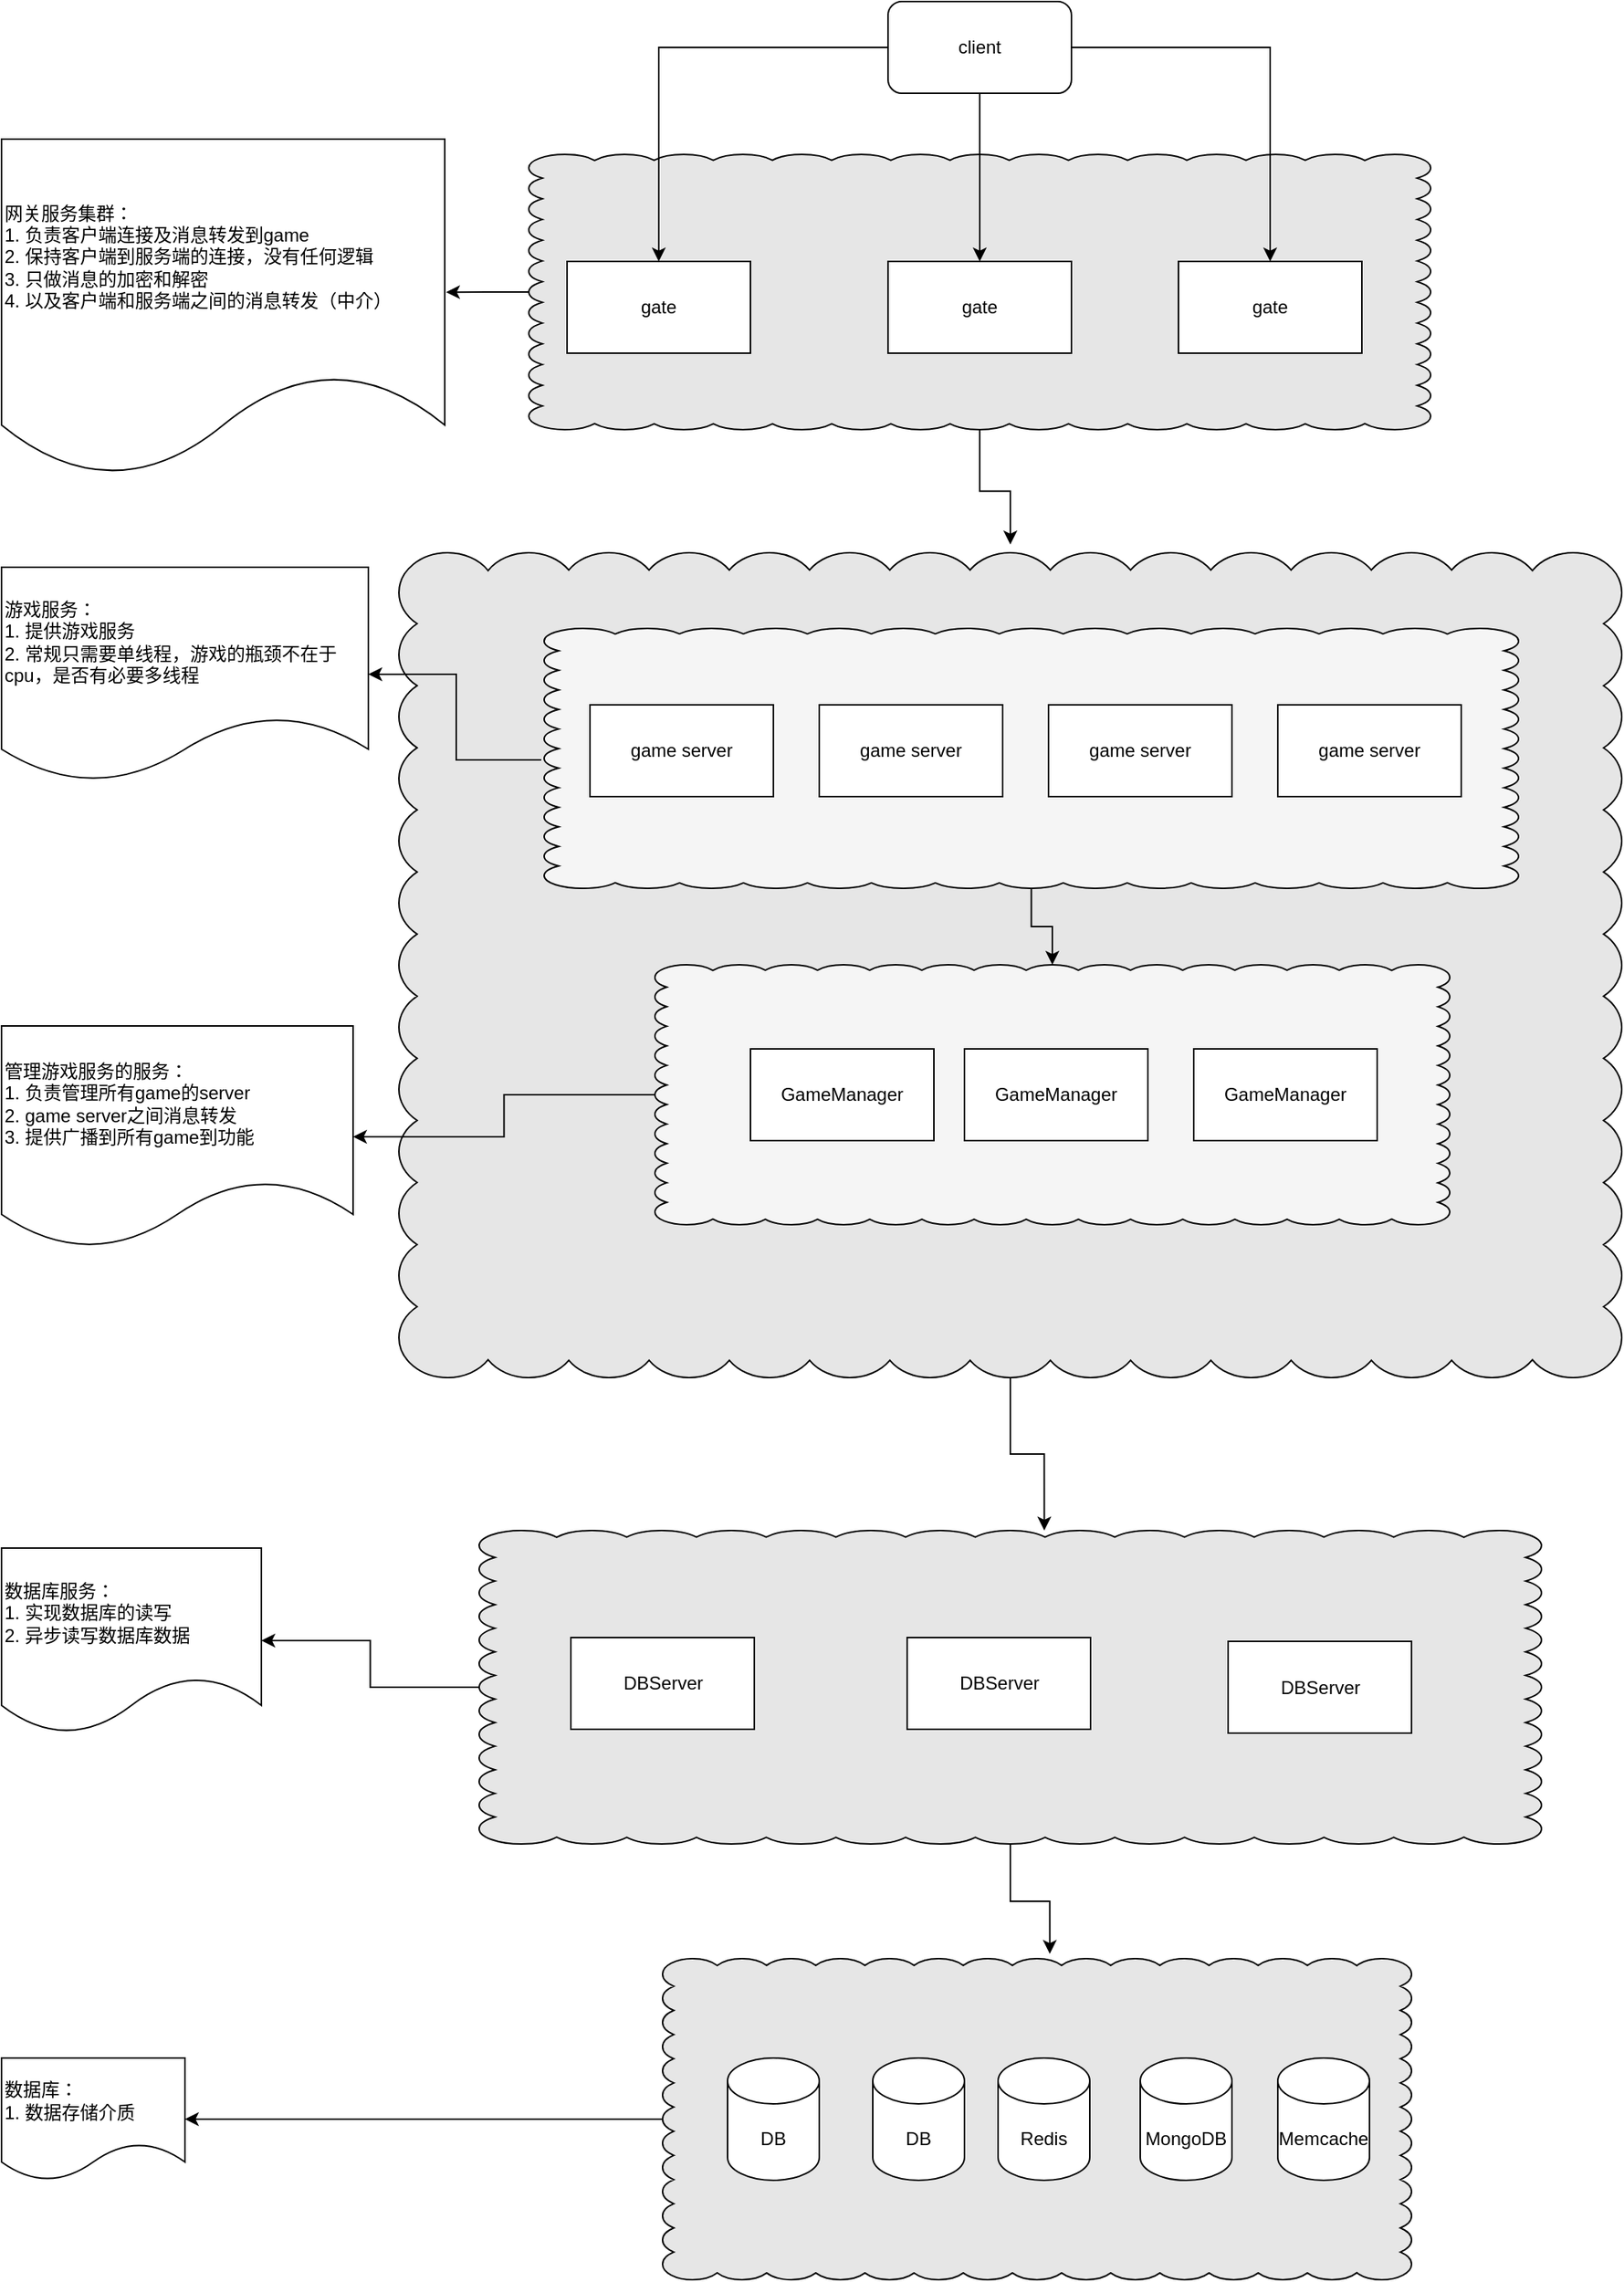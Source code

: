 <mxfile version="20.0.4" type="github">
  <diagram id="45RmcQwW8viM3m_gwqca" name="Page-1">
    <mxGraphModel dx="2061" dy="825" grid="1" gridSize="10" guides="1" tooltips="1" connect="1" arrows="1" fold="1" page="1" pageScale="1" pageWidth="827" pageHeight="1169" math="0" shadow="0">
      <root>
        <mxCell id="0" />
        <mxCell id="1" parent="0" />
        <mxCell id="rf_tWpSHwQ17WiCS_95F-60" value="" style="edgeStyle=orthogonalEdgeStyle;rounded=0;orthogonalLoop=1;jettySize=auto;html=1;" edge="1" parent="1" source="rf_tWpSHwQ17WiCS_95F-34" target="rf_tWpSHwQ17WiCS_95F-59">
          <mxGeometry relative="1" as="geometry" />
        </mxCell>
        <mxCell id="rf_tWpSHwQ17WiCS_95F-34" value="" style="whiteSpace=wrap;html=1;shape=mxgraph.basic.cloud_rect;labelBackgroundColor=none;fillColor=#E6E6E6;" vertex="1" parent="1">
          <mxGeometry x="242.5" y="1320" width="490" height="210" as="geometry" />
        </mxCell>
        <mxCell id="rf_tWpSHwQ17WiCS_95F-45" style="edgeStyle=orthogonalEdgeStyle;rounded=0;orthogonalLoop=1;jettySize=auto;html=1;entryX=0.532;entryY=0;entryDx=0;entryDy=0;entryPerimeter=0;" edge="1" parent="1" source="rf_tWpSHwQ17WiCS_95F-23" target="rf_tWpSHwQ17WiCS_95F-41">
          <mxGeometry relative="1" as="geometry" />
        </mxCell>
        <mxCell id="rf_tWpSHwQ17WiCS_95F-52" style="edgeStyle=orthogonalEdgeStyle;rounded=0;orthogonalLoop=1;jettySize=auto;html=1;entryX=0.479;entryY=0.005;entryDx=0;entryDy=0;entryPerimeter=0;" edge="1" parent="1" source="rf_tWpSHwQ17WiCS_95F-23" target="rf_tWpSHwQ17WiCS_95F-47">
          <mxGeometry relative="1" as="geometry">
            <Array as="points">
              <mxPoint x="300" y="688" />
              <mxPoint x="159" y="688" />
            </Array>
          </mxGeometry>
        </mxCell>
        <mxCell id="rf_tWpSHwQ17WiCS_95F-23" value="" style="whiteSpace=wrap;html=1;shape=mxgraph.basic.cloud_rect;labelBackgroundColor=none;fillColor=#E6E6E6;" vertex="1" parent="1">
          <mxGeometry x="70" y="400.5" width="800" height="539.5" as="geometry" />
        </mxCell>
        <mxCell id="rf_tWpSHwQ17WiCS_95F-22" style="edgeStyle=orthogonalEdgeStyle;rounded=0;orthogonalLoop=1;jettySize=auto;html=1;entryX=0.5;entryY=-0.01;entryDx=0;entryDy=0;entryPerimeter=0;" edge="1" parent="1" source="rf_tWpSHwQ17WiCS_95F-21" target="rf_tWpSHwQ17WiCS_95F-23">
          <mxGeometry relative="1" as="geometry">
            <mxPoint x="450" y="390" as="targetPoint" />
          </mxGeometry>
        </mxCell>
        <mxCell id="rf_tWpSHwQ17WiCS_95F-24" style="edgeStyle=orthogonalEdgeStyle;rounded=0;orthogonalLoop=1;jettySize=auto;html=1;entryX=1.003;entryY=0.455;entryDx=0;entryDy=0;entryPerimeter=0;" edge="1" parent="1" source="rf_tWpSHwQ17WiCS_95F-21" target="rf_tWpSHwQ17WiCS_95F-9">
          <mxGeometry relative="1" as="geometry" />
        </mxCell>
        <mxCell id="rf_tWpSHwQ17WiCS_95F-21" value="" style="whiteSpace=wrap;html=1;shape=mxgraph.basic.cloud_rect;labelBackgroundColor=none;fillColor=#E6E6E6;" vertex="1" parent="1">
          <mxGeometry x="155" y="140" width="590" height="180" as="geometry" />
        </mxCell>
        <mxCell id="rf_tWpSHwQ17WiCS_95F-7" style="edgeStyle=orthogonalEdgeStyle;rounded=0;orthogonalLoop=1;jettySize=auto;html=1;" edge="1" parent="1" source="rf_tWpSHwQ17WiCS_95F-2" target="rf_tWpSHwQ17WiCS_95F-3">
          <mxGeometry relative="1" as="geometry" />
        </mxCell>
        <mxCell id="rf_tWpSHwQ17WiCS_95F-8" style="edgeStyle=orthogonalEdgeStyle;rounded=0;orthogonalLoop=1;jettySize=auto;html=1;entryX=0.5;entryY=0;entryDx=0;entryDy=0;" edge="1" parent="1" source="rf_tWpSHwQ17WiCS_95F-2" target="rf_tWpSHwQ17WiCS_95F-5">
          <mxGeometry relative="1" as="geometry" />
        </mxCell>
        <mxCell id="rf_tWpSHwQ17WiCS_95F-26" style="edgeStyle=orthogonalEdgeStyle;rounded=0;orthogonalLoop=1;jettySize=auto;html=1;" edge="1" parent="1" source="rf_tWpSHwQ17WiCS_95F-2" target="rf_tWpSHwQ17WiCS_95F-4">
          <mxGeometry relative="1" as="geometry" />
        </mxCell>
        <mxCell id="rf_tWpSHwQ17WiCS_95F-2" value="client" style="rounded=1;whiteSpace=wrap;html=1;" vertex="1" parent="1">
          <mxGeometry x="390" y="40" width="120" height="60" as="geometry" />
        </mxCell>
        <mxCell id="rf_tWpSHwQ17WiCS_95F-3" value="gate" style="rounded=0;whiteSpace=wrap;html=1;" vertex="1" parent="1">
          <mxGeometry x="180" y="210" width="120" height="60" as="geometry" />
        </mxCell>
        <mxCell id="rf_tWpSHwQ17WiCS_95F-4" value="gate" style="rounded=0;whiteSpace=wrap;html=1;" vertex="1" parent="1">
          <mxGeometry x="390" y="210" width="120" height="60" as="geometry" />
        </mxCell>
        <mxCell id="rf_tWpSHwQ17WiCS_95F-5" value="gate" style="rounded=0;whiteSpace=wrap;html=1;" vertex="1" parent="1">
          <mxGeometry x="580" y="210" width="120" height="60" as="geometry" />
        </mxCell>
        <mxCell id="rf_tWpSHwQ17WiCS_95F-9" value="网关服务集群：&lt;br&gt;1. 负责客户端连接及消息转发到game&lt;br&gt;2. 保持客户端到服务端的连接，没有任何逻辑&lt;br&gt;3. 只做消息的加密和解密&lt;br&gt;&lt;div style=&quot;&quot;&gt;&lt;span style=&quot;background-color: initial;&quot;&gt;4. 以及客户端和服务端之间的消息转发（中介）&lt;/span&gt;&lt;/div&gt;" style="shape=document;whiteSpace=wrap;html=1;boundedLbl=1;rounded=0;align=left;" vertex="1" parent="1">
          <mxGeometry x="-190" y="130" width="290" height="220" as="geometry" />
        </mxCell>
        <mxCell id="rf_tWpSHwQ17WiCS_95F-12" value="游戏服务：&lt;br&gt;1. 提供游戏服务&lt;br&gt;2. 常规只需要单线程，游戏的瓶颈不在于cpu，是否有必要多线程" style="shape=document;whiteSpace=wrap;html=1;boundedLbl=1;rounded=0;align=left;" vertex="1" parent="1">
          <mxGeometry x="-190" y="410" width="240" height="140" as="geometry" />
        </mxCell>
        <mxCell id="rf_tWpSHwQ17WiCS_95F-29" value="DB" style="shape=cylinder3;whiteSpace=wrap;html=1;boundedLbl=1;backgroundOutline=1;size=15;labelBackgroundColor=none;fillColor=#FFFFFF;" vertex="1" parent="1">
          <mxGeometry x="285" y="1385" width="60" height="80" as="geometry" />
        </mxCell>
        <mxCell id="rf_tWpSHwQ17WiCS_95F-30" value="DB" style="shape=cylinder3;whiteSpace=wrap;html=1;boundedLbl=1;backgroundOutline=1;size=15;labelBackgroundColor=none;fillColor=#FFFFFF;" vertex="1" parent="1">
          <mxGeometry x="380" y="1385" width="60" height="80" as="geometry" />
        </mxCell>
        <mxCell id="rf_tWpSHwQ17WiCS_95F-31" value="Redis" style="shape=cylinder3;whiteSpace=wrap;html=1;boundedLbl=1;backgroundOutline=1;size=15;labelBackgroundColor=none;fillColor=#FFFFFF;" vertex="1" parent="1">
          <mxGeometry x="462" y="1385" width="60" height="80" as="geometry" />
        </mxCell>
        <mxCell id="rf_tWpSHwQ17WiCS_95F-32" value="MongoDB" style="shape=cylinder3;whiteSpace=wrap;html=1;boundedLbl=1;backgroundOutline=1;size=15;labelBackgroundColor=none;fillColor=#FFFFFF;" vertex="1" parent="1">
          <mxGeometry x="555" y="1385" width="60" height="80" as="geometry" />
        </mxCell>
        <mxCell id="rf_tWpSHwQ17WiCS_95F-33" value="Memcache" style="shape=cylinder3;whiteSpace=wrap;html=1;boundedLbl=1;backgroundOutline=1;size=15;labelBackgroundColor=none;fillColor=#FFFFFF;" vertex="1" parent="1">
          <mxGeometry x="645" y="1385" width="60" height="80" as="geometry" />
        </mxCell>
        <mxCell id="rf_tWpSHwQ17WiCS_95F-46" style="edgeStyle=orthogonalEdgeStyle;rounded=0;orthogonalLoop=1;jettySize=auto;html=1;entryX=0.517;entryY=-0.015;entryDx=0;entryDy=0;entryPerimeter=0;" edge="1" parent="1" source="rf_tWpSHwQ17WiCS_95F-41" target="rf_tWpSHwQ17WiCS_95F-34">
          <mxGeometry relative="1" as="geometry" />
        </mxCell>
        <mxCell id="rf_tWpSHwQ17WiCS_95F-58" value="" style="edgeStyle=orthogonalEdgeStyle;rounded=0;orthogonalLoop=1;jettySize=auto;html=1;" edge="1" parent="1" source="rf_tWpSHwQ17WiCS_95F-41" target="rf_tWpSHwQ17WiCS_95F-57">
          <mxGeometry relative="1" as="geometry" />
        </mxCell>
        <mxCell id="rf_tWpSHwQ17WiCS_95F-41" value="" style="whiteSpace=wrap;html=1;shape=mxgraph.basic.cloud_rect;labelBackgroundColor=none;fillColor=#E6E6E6;" vertex="1" parent="1">
          <mxGeometry x="122.5" y="1040" width="695" height="205" as="geometry" />
        </mxCell>
        <mxCell id="rf_tWpSHwQ17WiCS_95F-42" value="DBServer" style="rounded=0;whiteSpace=wrap;html=1;labelBackgroundColor=none;fillColor=#FFFFFF;" vertex="1" parent="1">
          <mxGeometry x="182.5" y="1110" width="120" height="60" as="geometry" />
        </mxCell>
        <mxCell id="rf_tWpSHwQ17WiCS_95F-43" value="DBServer" style="rounded=0;whiteSpace=wrap;html=1;labelBackgroundColor=none;fillColor=#FFFFFF;" vertex="1" parent="1">
          <mxGeometry x="402.5" y="1110" width="120" height="60" as="geometry" />
        </mxCell>
        <mxCell id="rf_tWpSHwQ17WiCS_95F-44" value="DBServer" style="rounded=0;whiteSpace=wrap;html=1;labelBackgroundColor=none;fillColor=#FFFFFF;" vertex="1" parent="1">
          <mxGeometry x="612.5" y="1112.5" width="120" height="60" as="geometry" />
        </mxCell>
        <mxCell id="rf_tWpSHwQ17WiCS_95F-56" value="" style="edgeStyle=orthogonalEdgeStyle;rounded=0;orthogonalLoop=1;jettySize=auto;html=1;" edge="1" parent="1" source="rf_tWpSHwQ17WiCS_95F-47" target="rf_tWpSHwQ17WiCS_95F-55">
          <mxGeometry relative="1" as="geometry" />
        </mxCell>
        <mxCell id="rf_tWpSHwQ17WiCS_95F-47" value="" style="whiteSpace=wrap;html=1;shape=mxgraph.basic.cloud_rect;labelBackgroundColor=none;fillColor=#F5F5F5;" vertex="1" parent="1">
          <mxGeometry x="237.5" y="670" width="520" height="170" as="geometry" />
        </mxCell>
        <mxCell id="rf_tWpSHwQ17WiCS_95F-48" value="GameManager" style="rounded=0;whiteSpace=wrap;html=1;labelBackgroundColor=none;fillColor=#FFFFFF;" vertex="1" parent="1">
          <mxGeometry x="300" y="725" width="120" height="60" as="geometry" />
        </mxCell>
        <mxCell id="rf_tWpSHwQ17WiCS_95F-49" value="GameManager" style="rounded=0;whiteSpace=wrap;html=1;labelBackgroundColor=none;fillColor=#FFFFFF;" vertex="1" parent="1">
          <mxGeometry x="440" y="725" width="120" height="60" as="geometry" />
        </mxCell>
        <mxCell id="rf_tWpSHwQ17WiCS_95F-50" value="GameManager" style="rounded=0;whiteSpace=wrap;html=1;labelBackgroundColor=none;fillColor=#FFFFFF;" vertex="1" parent="1">
          <mxGeometry x="590" y="725" width="120" height="60" as="geometry" />
        </mxCell>
        <mxCell id="rf_tWpSHwQ17WiCS_95F-54" style="edgeStyle=orthogonalEdgeStyle;rounded=0;orthogonalLoop=1;jettySize=auto;html=1;" edge="1" parent="1" source="rf_tWpSHwQ17WiCS_95F-53" target="rf_tWpSHwQ17WiCS_95F-47">
          <mxGeometry relative="1" as="geometry" />
        </mxCell>
        <mxCell id="rf_tWpSHwQ17WiCS_95F-53" value="" style="whiteSpace=wrap;html=1;shape=mxgraph.basic.cloud_rect;labelBackgroundColor=none;fillColor=#F5F5F5;" vertex="1" parent="1">
          <mxGeometry x="165" y="450" width="637.5" height="170" as="geometry" />
        </mxCell>
        <mxCell id="rf_tWpSHwQ17WiCS_95F-11" value="game server" style="rounded=0;whiteSpace=wrap;html=1;" vertex="1" parent="1">
          <mxGeometry x="195" y="500" width="120" height="60" as="geometry" />
        </mxCell>
        <mxCell id="rf_tWpSHwQ17WiCS_95F-14" value="game server" style="rounded=0;whiteSpace=wrap;html=1;" vertex="1" parent="1">
          <mxGeometry x="345" y="500" width="120" height="60" as="geometry" />
        </mxCell>
        <mxCell id="rf_tWpSHwQ17WiCS_95F-15" value="game server" style="rounded=0;whiteSpace=wrap;html=1;" vertex="1" parent="1">
          <mxGeometry x="495" y="500" width="120" height="60" as="geometry" />
        </mxCell>
        <mxCell id="rf_tWpSHwQ17WiCS_95F-16" value="game server" style="rounded=0;whiteSpace=wrap;html=1;" vertex="1" parent="1">
          <mxGeometry x="645" y="500" width="120" height="60" as="geometry" />
        </mxCell>
        <mxCell id="rf_tWpSHwQ17WiCS_95F-25" value="" style="edgeStyle=orthogonalEdgeStyle;rounded=0;orthogonalLoop=1;jettySize=auto;html=1;exitX=-0.003;exitY=0.506;exitDx=0;exitDy=0;exitPerimeter=0;" edge="1" parent="1" source="rf_tWpSHwQ17WiCS_95F-53" target="rf_tWpSHwQ17WiCS_95F-12">
          <mxGeometry relative="1" as="geometry" />
        </mxCell>
        <mxCell id="rf_tWpSHwQ17WiCS_95F-55" value="管理游戏服务的服务：&lt;br&gt;1. 负责管理所有game的server&lt;br&gt;2. game server之间消息转发&lt;br&gt;3. 提供广播到所有game到功能" style="shape=document;whiteSpace=wrap;html=1;boundedLbl=1;fillColor=#FFFFFF;labelBackgroundColor=none;align=left;" vertex="1" parent="1">
          <mxGeometry x="-190" y="710" width="230" height="145" as="geometry" />
        </mxCell>
        <mxCell id="rf_tWpSHwQ17WiCS_95F-57" value="数据库服务：&lt;br&gt;1. 实现数据库的读写&lt;br&gt;2. 异步读写数据库数据" style="shape=document;whiteSpace=wrap;html=1;boundedLbl=1;fillColor=#FFFFFF;labelBackgroundColor=none;align=left;" vertex="1" parent="1">
          <mxGeometry x="-190" y="1051.5" width="170" height="121" as="geometry" />
        </mxCell>
        <mxCell id="rf_tWpSHwQ17WiCS_95F-59" value="数据库：&lt;br&gt;1. 数据存储介质" style="shape=document;whiteSpace=wrap;html=1;boundedLbl=1;fillColor=#FFFFFF;labelBackgroundColor=none;align=left;" vertex="1" parent="1">
          <mxGeometry x="-190" y="1385" width="120" height="80" as="geometry" />
        </mxCell>
      </root>
    </mxGraphModel>
  </diagram>
</mxfile>
